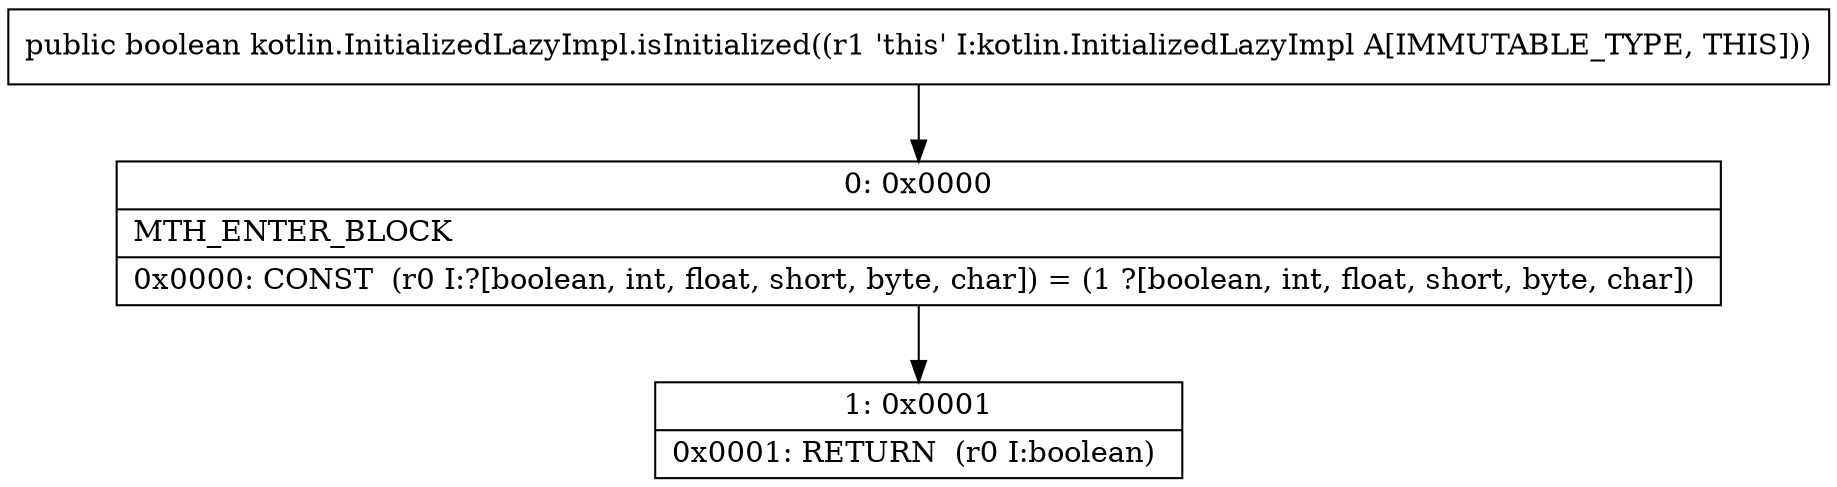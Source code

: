 digraph "CFG forkotlin.InitializedLazyImpl.isInitialized()Z" {
Node_0 [shape=record,label="{0\:\ 0x0000|MTH_ENTER_BLOCK\l|0x0000: CONST  (r0 I:?[boolean, int, float, short, byte, char]) = (1 ?[boolean, int, float, short, byte, char]) \l}"];
Node_1 [shape=record,label="{1\:\ 0x0001|0x0001: RETURN  (r0 I:boolean) \l}"];
MethodNode[shape=record,label="{public boolean kotlin.InitializedLazyImpl.isInitialized((r1 'this' I:kotlin.InitializedLazyImpl A[IMMUTABLE_TYPE, THIS])) }"];
MethodNode -> Node_0;
Node_0 -> Node_1;
}

